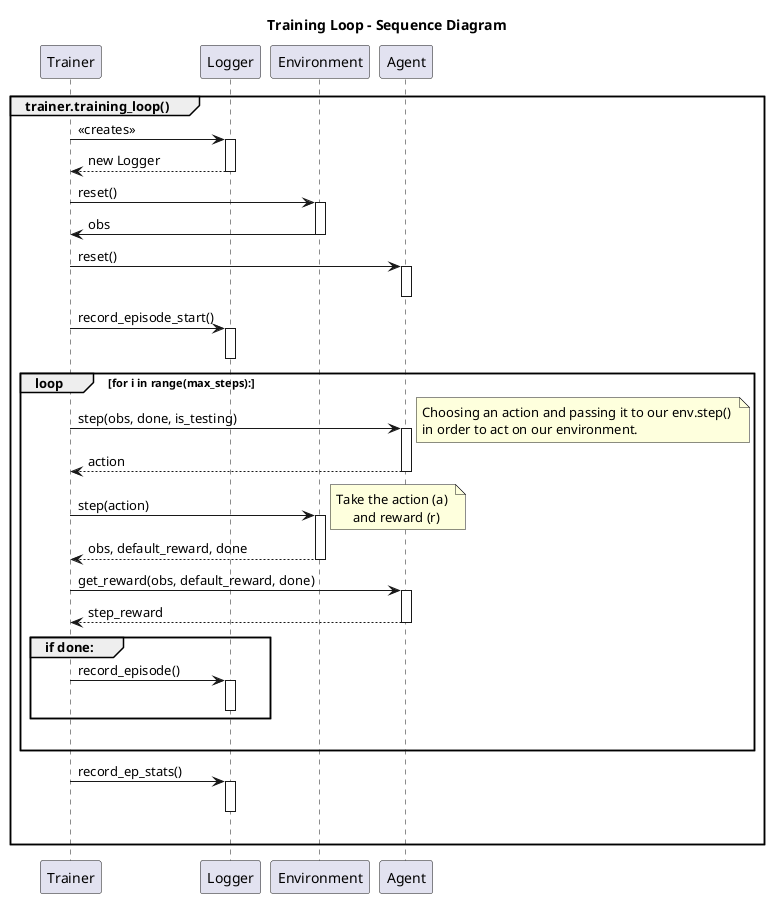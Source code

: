 @startuml

title Training Loop - Sequence Diagram

group trainer.training_loop()
    
    Trainer -> Logger: << creates >>
    activate Logger
    Trainer <-- Logger: new Logger
    deactivate Logger
    
    Trainer -> Environment: reset()
    activate Environment
    Trainer <- Environment: obs
    deactivate Environment
    
    Trainer -> Agent: reset()
    activate Agent
    deactivate Agent
    
    Trainer -> Logger: record_episode_start()
    activate Logger
    deactivate Logger
    
    loop for i in range(max_steps):
    
        Trainer -> Agent: step(obs, done, is_testing) 
        activate Agent
        note right 
            Choosing an action and passing it to our env.step() 
            in order to act on our environment.
        end note
        Trainer <-- Agent: action
        deactivate Agent
        
        Trainer -> Environment: step(action) 
        activate Environment
        note right 
            Take the action (a) 
                 and reward (r)
        end note
        Trainer <-- Environment: obs, default_reward, done
        deactivate Environment
        
        Trainer -> Agent: get_reward(obs, default_reward, done) 
        activate Agent
        Trainer <-- Agent: step_reward
        deactivate Agent
        
        group if done:
        
            Trainer -> Logger: record_episode()
            activate Logger
            deactivate Logger
        
        end
        
        |||
    
    end
    
    Trainer -> Logger: record_ep_stats()
    activate Logger
    deactivate Logger
    
    |||
    
end
@enduml
